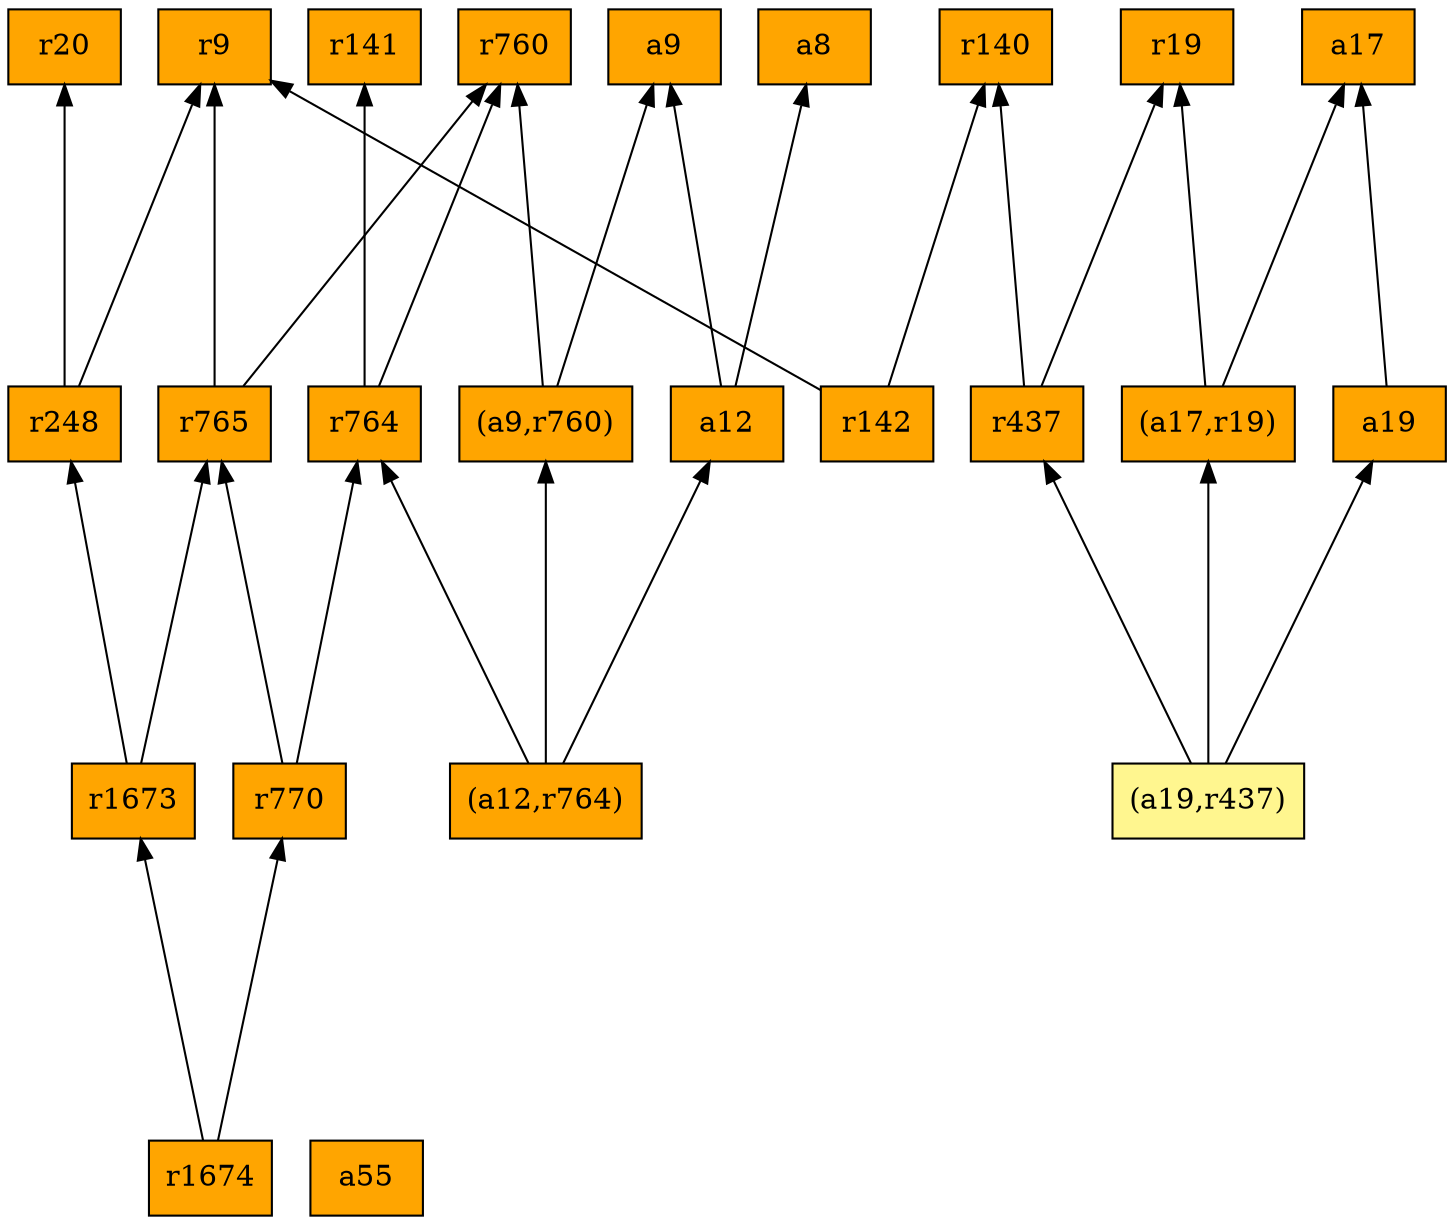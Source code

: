 digraph G {
rankdir=BT;ranksep="2.0";
"r142" [shape=record,fillcolor=orange,style=filled,label="{r142}"];
"r141" [shape=record,fillcolor=orange,style=filled,label="{r141}"];
"r764" [shape=record,fillcolor=orange,style=filled,label="{r764}"];
"a8" [shape=record,fillcolor=orange,style=filled,label="{a8}"];
"(a17,r19)" [shape=record,fillcolor=orange,style=filled,label="{(a17,r19)}"];
"a17" [shape=record,fillcolor=orange,style=filled,label="{a17}"];
"r765" [shape=record,fillcolor=orange,style=filled,label="{r765}"];
"r770" [shape=record,fillcolor=orange,style=filled,label="{r770}"];
"r9" [shape=record,fillcolor=orange,style=filled,label="{r9}"];
"(a9,r760)" [shape=record,fillcolor=orange,style=filled,label="{(a9,r760)}"];
"r1674" [shape=record,fillcolor=orange,style=filled,label="{r1674}"];
"r437" [shape=record,fillcolor=orange,style=filled,label="{r437}"];
"(a19,r437)" [shape=record,fillcolor=khaki1,style=filled,label="{(a19,r437)}"];
"r140" [shape=record,fillcolor=orange,style=filled,label="{r140}"];
"r248" [shape=record,fillcolor=orange,style=filled,label="{r248}"];
"r19" [shape=record,fillcolor=orange,style=filled,label="{r19}"];
"a55" [shape=record,fillcolor=orange,style=filled,label="{a55}"];
"a9" [shape=record,fillcolor=orange,style=filled,label="{a9}"];
"r1673" [shape=record,fillcolor=orange,style=filled,label="{r1673}"];
"(a12,r764)" [shape=record,fillcolor=orange,style=filled,label="{(a12,r764)}"];
"a19" [shape=record,fillcolor=orange,style=filled,label="{a19}"];
"r20" [shape=record,fillcolor=orange,style=filled,label="{r20}"];
"r760" [shape=record,fillcolor=orange,style=filled,label="{r760}"];
"a12" [shape=record,fillcolor=orange,style=filled,label="{a12}"];
"r142" -> "r9"
"r142" -> "r140"
"r764" -> "r141"
"r764" -> "r760"
"(a17,r19)" -> "r19"
"(a17,r19)" -> "a17"
"r765" -> "r9"
"r765" -> "r760"
"r770" -> "r764"
"r770" -> "r765"
"(a9,r760)" -> "a9"
"(a9,r760)" -> "r760"
"r1674" -> "r1673"
"r1674" -> "r770"
"r437" -> "r19"
"r437" -> "r140"
"(a19,r437)" -> "a19"
"(a19,r437)" -> "r437"
"(a19,r437)" -> "(a17,r19)"
"r248" -> "r9"
"r248" -> "r20"
"r1673" -> "r248"
"r1673" -> "r765"
"(a12,r764)" -> "(a9,r760)"
"(a12,r764)" -> "a12"
"(a12,r764)" -> "r764"
"a19" -> "a17"
"a12" -> "a8"
"a12" -> "a9"
}